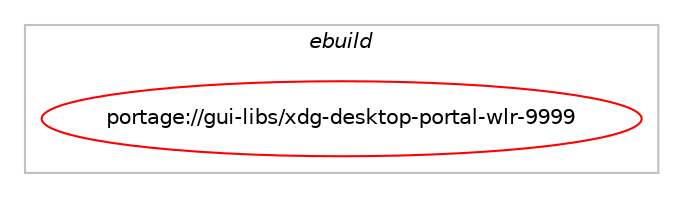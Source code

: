 digraph prolog {

# *************
# Graph options
# *************

newrank=true;
concentrate=true;
compound=true;
graph [rankdir=LR,fontname=Helvetica,fontsize=10,ranksep=1.5];#, ranksep=2.5, nodesep=0.2];
edge  [arrowhead=vee];
node  [fontname=Helvetica,fontsize=10];

# **********
# The ebuild
# **********

subgraph cluster_leftcol {
color=gray;
label=<<i>ebuild</i>>;
id [label="portage://gui-libs/xdg-desktop-portal-wlr-9999", color=red, width=4, href="../gui-libs/xdg-desktop-portal-wlr-9999.svg"];
}

# ****************
# The dependencies
# ****************

subgraph cluster_midcol {
color=gray;
label=<<i>dependencies</i>>;
subgraph cluster_compile {
fillcolor="#eeeeee";
style=filled;
label=<<i>compile</i>>;
# *** BEGIN UNKNOWN DEPENDENCY TYPE (TODO) ***
# id -> equal(any_of_group([use_conditional_group(positive,systemd,portage://gui-libs/xdg-desktop-portal-wlr-9999,[package_dependency(portage://gui-libs/xdg-desktop-portal-wlr-9999,install,no,sys-apps,systemd,greaterequal,[237,,,237],[],[])]),use_conditional_group(positive,elogind,portage://gui-libs/xdg-desktop-portal-wlr-9999,[package_dependency(portage://gui-libs/xdg-desktop-portal-wlr-9999,install,no,sys-auth,elogind,greaterequal,[237,,,237],[],[])]),package_dependency(portage://gui-libs/xdg-desktop-portal-wlr-9999,install,no,sys-libs,basu,none,[,,],[],[])]))
# *** END UNKNOWN DEPENDENCY TYPE (TODO) ***

# *** BEGIN UNKNOWN DEPENDENCY TYPE (TODO) ***
# id -> equal(package_dependency(portage://gui-libs/xdg-desktop-portal-wlr-9999,install,no,dev-libs,inih,none,[,,],[],[]))
# *** END UNKNOWN DEPENDENCY TYPE (TODO) ***

# *** BEGIN UNKNOWN DEPENDENCY TYPE (TODO) ***
# id -> equal(package_dependency(portage://gui-libs/xdg-desktop-portal-wlr-9999,install,no,dev-libs,wayland,none,[,,],[],[]))
# *** END UNKNOWN DEPENDENCY TYPE (TODO) ***

# *** BEGIN UNKNOWN DEPENDENCY TYPE (TODO) ***
# id -> equal(package_dependency(portage://gui-libs/xdg-desktop-portal-wlr-9999,install,no,media-libs,mesa,none,[,,],[],[]))
# *** END UNKNOWN DEPENDENCY TYPE (TODO) ***

# *** BEGIN UNKNOWN DEPENDENCY TYPE (TODO) ***
# id -> equal(package_dependency(portage://gui-libs/xdg-desktop-portal-wlr-9999,install,no,media-video,pipewire,greaterequal,[0.3.62,,,0.3.62],any_same_slot,[]))
# *** END UNKNOWN DEPENDENCY TYPE (TODO) ***

# *** BEGIN UNKNOWN DEPENDENCY TYPE (TODO) ***
# id -> equal(package_dependency(portage://gui-libs/xdg-desktop-portal-wlr-9999,install,no,x11-libs,libdrm,none,[,,],[],[]))
# *** END UNKNOWN DEPENDENCY TYPE (TODO) ***

}
subgraph cluster_compileandrun {
fillcolor="#eeeeee";
style=filled;
label=<<i>compile and run</i>>;
}
subgraph cluster_run {
fillcolor="#eeeeee";
style=filled;
label=<<i>run</i>>;
# *** BEGIN UNKNOWN DEPENDENCY TYPE (TODO) ***
# id -> equal(any_of_group([use_conditional_group(positive,systemd,portage://gui-libs/xdg-desktop-portal-wlr-9999,[package_dependency(portage://gui-libs/xdg-desktop-portal-wlr-9999,run,no,sys-apps,systemd,greaterequal,[237,,,237],[],[])]),use_conditional_group(positive,elogind,portage://gui-libs/xdg-desktop-portal-wlr-9999,[package_dependency(portage://gui-libs/xdg-desktop-portal-wlr-9999,run,no,sys-auth,elogind,greaterequal,[237,,,237],[],[])]),package_dependency(portage://gui-libs/xdg-desktop-portal-wlr-9999,run,no,sys-libs,basu,none,[,,],[],[])]))
# *** END UNKNOWN DEPENDENCY TYPE (TODO) ***

# *** BEGIN UNKNOWN DEPENDENCY TYPE (TODO) ***
# id -> equal(package_dependency(portage://gui-libs/xdg-desktop-portal-wlr-9999,run,no,dev-libs,inih,none,[,,],[],[]))
# *** END UNKNOWN DEPENDENCY TYPE (TODO) ***

# *** BEGIN UNKNOWN DEPENDENCY TYPE (TODO) ***
# id -> equal(package_dependency(portage://gui-libs/xdg-desktop-portal-wlr-9999,run,no,dev-libs,wayland,none,[,,],[],[]))
# *** END UNKNOWN DEPENDENCY TYPE (TODO) ***

# *** BEGIN UNKNOWN DEPENDENCY TYPE (TODO) ***
# id -> equal(package_dependency(portage://gui-libs/xdg-desktop-portal-wlr-9999,run,no,media-libs,mesa,none,[,,],[],[]))
# *** END UNKNOWN DEPENDENCY TYPE (TODO) ***

# *** BEGIN UNKNOWN DEPENDENCY TYPE (TODO) ***
# id -> equal(package_dependency(portage://gui-libs/xdg-desktop-portal-wlr-9999,run,no,media-video,pipewire,greaterequal,[0.3.62,,,0.3.62],any_same_slot,[]))
# *** END UNKNOWN DEPENDENCY TYPE (TODO) ***

# *** BEGIN UNKNOWN DEPENDENCY TYPE (TODO) ***
# id -> equal(package_dependency(portage://gui-libs/xdg-desktop-portal-wlr-9999,run,no,sys-apps,xdg-desktop-portal,none,[,,],[],[]))
# *** END UNKNOWN DEPENDENCY TYPE (TODO) ***

# *** BEGIN UNKNOWN DEPENDENCY TYPE (TODO) ***
# id -> equal(package_dependency(portage://gui-libs/xdg-desktop-portal-wlr-9999,run,no,x11-libs,libdrm,none,[,,],[],[]))
# *** END UNKNOWN DEPENDENCY TYPE (TODO) ***

}
}

# **************
# The candidates
# **************

subgraph cluster_choices {
rank=same;
color=gray;
label=<<i>candidates</i>>;

}

}
